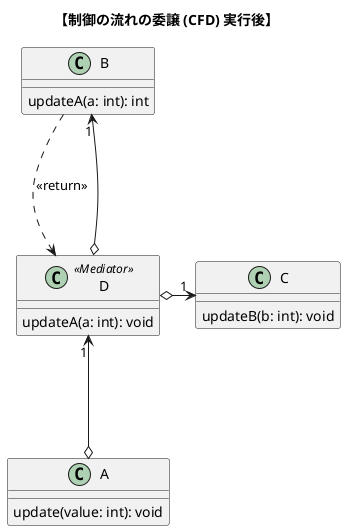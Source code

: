 @startuml after_cfd
title "【制御の流れの委譲 (CFD) 実行後】"

together {
    class "A"{
        update(value: int): void
    }
    class "B"{
        updateA(a: int): int
    }
}
class "C"{
    updateB(b: int): void
}

class "D"<<Mediator>>{
    updateA(a: int): void
}

"A" o--up-> "1" "D"
"D" o--down-> "1" "B"
"D" <..up. "B" : <<return>>
"D" o--right--> "1" "C"

@enduml